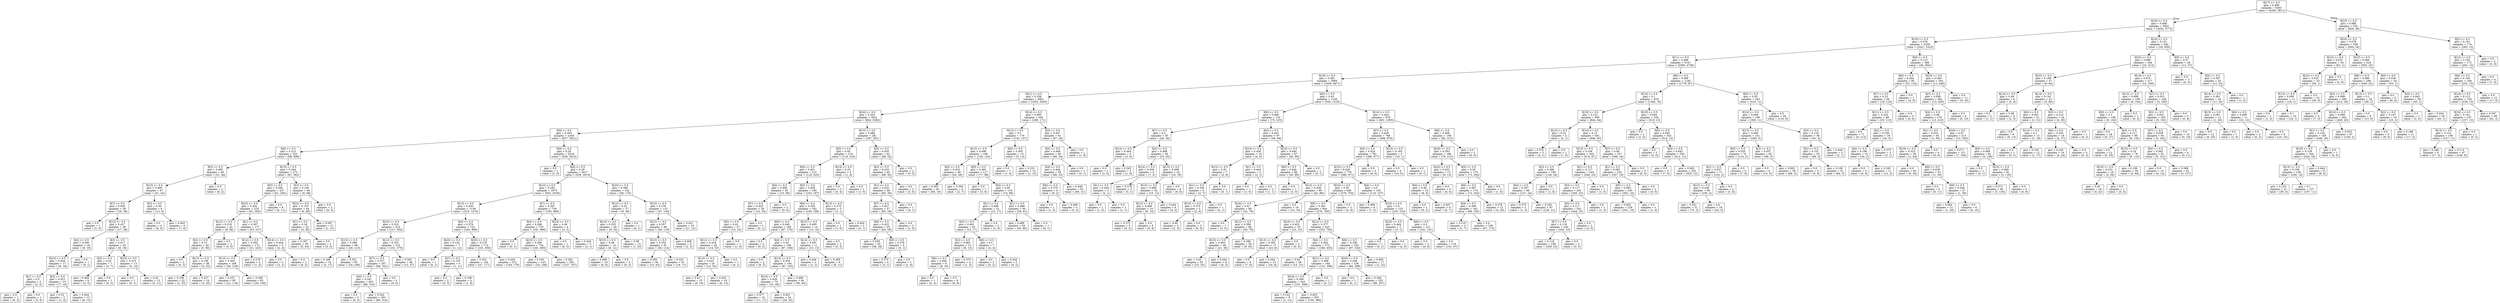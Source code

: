 digraph Tree {
node [shape=box] ;
0 [label="X[17] <= 0.5\ngini = 0.489\nsamples = 6363\nvalue = [4284, 5811]"] ;
1 [label="X[18] <= 0.5\ngini = 0.468\nsamples = 5831\nvalue = [3455, 5772]"] ;
0 -> 1 [labeldistance=2.5, labelangle=45, headlabel="True"] ;
2 [label="X[16] <= 0.5\ngini = 0.476\nsamples = 5539\nvalue = [3421, 5322]"] ;
1 -> 2 ;
3 [label="X[11] <= 0.5\ngini = 0.486\nsamples = 5151\nvalue = [3385, 4758]"] ;
2 -> 3 ;
4 [label="X[19] <= 0.5\ngini = 0.381\nsamples = 3969\nvalue = [1609, 4671]"] ;
3 -> 4 ;
5 [label="X[21] <= 0.5\ngini = 0.358\nsamples = 2861\nvalue = [1053, 3453]"] ;
4 -> 5 ;
6 [label="X[24] <= 0.5\ngini = 0.325\nsamples = 2621\nvalue = [844, 3282]"] ;
5 -> 6 ;
7 [label="X[0] <= 0.5\ngini = 0.293\nsamples = 2340\nvalue = [657, 3021]"] ;
6 -> 7 ;
8 [label="X[6] <= 0.5\ngini = 0.313\nsamples = 322\nvalue = [98, 406]"] ;
7 -> 8 ;
9 [label="X[5] <= 0.5\ngini = 0.485\nsamples = 49\nvalue = [31, 44]"] ;
8 -> 9 ;
10 [label="X[15] <= 0.5\ngini = 0.489\nsamples = 47\nvalue = [31, 42]"] ;
9 -> 10 ;
11 [label="X[7] <= 0.5\ngini = 0.436\nsamples = 39\nvalue = [18, 38]"] ;
10 -> 11 ;
12 [label="gini = 0.0\nsamples = 1\nvalue = [1, 0]"] ;
11 -> 12 ;
13 [label="X[13] <= 0.5\ngini = 0.427\nsamples = 38\nvalue = [17, 38]"] ;
11 -> 13 ;
14 [label="X[2] <= 0.5\ngini = 0.436\nsamples = 18\nvalue = [9, 19]"] ;
13 -> 14 ;
15 [label="X[23] <= 0.5\ngini = 0.444\nsamples = 17\nvalue = [9, 18]"] ;
14 -> 15 ;
16 [label="X[1] <= 0.5\ngini = 0.5\nsamples = 2\nvalue = [2, 2]"] ;
15 -> 16 ;
17 [label="gini = 0.0\nsamples = 1\nvalue = [0, 2]"] ;
16 -> 17 ;
18 [label="gini = 0.0\nsamples = 1\nvalue = [2, 0]"] ;
16 -> 18 ;
19 [label="X[3] <= 0.5\ngini = 0.423\nsamples = 15\nvalue = [7, 16]"] ;
15 -> 19 ;
20 [label="gini = 0.32\nsamples = 2\nvalue = [1, 4]"] ;
19 -> 20 ;
21 [label="gini = 0.444\nsamples = 13\nvalue = [6, 12]"] ;
19 -> 21 ;
22 [label="gini = 0.0\nsamples = 1\nvalue = [0, 1]"] ;
14 -> 22 ;
23 [label="X[3] <= 0.5\ngini = 0.417\nsamples = 20\nvalue = [8, 19]"] ;
13 -> 23 ;
24 [label="X[2] <= 0.5\ngini = 0.42\nsamples = 7\nvalue = [3, 7]"] ;
23 -> 24 ;
25 [label="gini = 0.469\nsamples = 6\nvalue = [3, 5]"] ;
24 -> 25 ;
26 [label="gini = 0.0\nsamples = 1\nvalue = [0, 2]"] ;
24 -> 26 ;
27 [label="X[23] <= 0.5\ngini = 0.415\nsamples = 13\nvalue = [5, 12]"] ;
23 -> 27 ;
28 [label="gini = 0.0\nsamples = 1\nvalue = [0, 1]"] ;
27 -> 28 ;
29 [label="gini = 0.43\nsamples = 12\nvalue = [5, 11]"] ;
27 -> 29 ;
30 [label="X[3] <= 0.5\ngini = 0.36\nsamples = 8\nvalue = [13, 4]"] ;
10 -> 30 ;
31 [label="gini = 0.0\nsamples = 4\nvalue = [6, 0]"] ;
30 -> 31 ;
32 [label="gini = 0.463\nsamples = 4\nvalue = [7, 4]"] ;
30 -> 32 ;
33 [label="gini = 0.0\nsamples = 2\nvalue = [0, 2]"] ;
9 -> 33 ;
34 [label="X[15] <= 0.5\ngini = 0.264\nsamples = 273\nvalue = [67, 362]"] ;
8 -> 34 ;
35 [label="X[3] <= 0.5\ngini = 0.285\nsamples = 227\nvalue = [61, 294]"] ;
34 -> 35 ;
36 [label="X[23] <= 0.5\ngini = 0.292\nsamples = 219\nvalue = [61, 283]"] ;
35 -> 36 ;
37 [label="X[12] <= 0.5\ngini = 0.219\nsamples = 42\nvalue = [8, 56]"] ;
36 -> 37 ;
38 [label="X[2] <= 0.5\ngini = 0.15\nsamples = 40\nvalue = [5, 56]"] ;
37 -> 38 ;
39 [label="gini = 0.0\nsamples = 2\nvalue = [0, 3]"] ;
38 -> 39 ;
40 [label="X[13] <= 0.5\ngini = 0.158\nsamples = 38\nvalue = [5, 53]"] ;
38 -> 40 ;
41 [label="gini = 0.108\nsamples = 22\nvalue = [2, 33]"] ;
40 -> 41 ;
42 [label="gini = 0.227\nsamples = 16\nvalue = [3, 20]"] ;
40 -> 42 ;
43 [label="gini = 0.0\nsamples = 2\nvalue = [3, 0]"] ;
37 -> 43 ;
44 [label="X[1] <= 0.5\ngini = 0.307\nsamples = 177\nvalue = [53, 227]"] ;
36 -> 44 ;
45 [label="X[12] <= 0.5\ngini = 0.303\nsamples = 172\nvalue = [51, 223]"] ;
44 -> 45 ;
46 [label="X[13] <= 0.5\ngini = 0.304\nsamples = 168\nvalue = [50, 218]"] ;
45 -> 46 ;
47 [label="gini = 0.257\nsamples = 85\nvalue = [21, 118]"] ;
46 -> 47 ;
48 [label="gini = 0.349\nsamples = 83\nvalue = [29, 100]"] ;
46 -> 48 ;
49 [label="gini = 0.278\nsamples = 4\nvalue = [1, 5]"] ;
45 -> 49 ;
50 [label="X[14] <= 0.5\ngini = 0.444\nsamples = 5\nvalue = [2, 4]"] ;
44 -> 50 ;
51 [label="gini = 0.5\nsamples = 3\nvalue = [2, 2]"] ;
50 -> 51 ;
52 [label="gini = 0.0\nsamples = 2\nvalue = [0, 2]"] ;
50 -> 52 ;
53 [label="gini = 0.0\nsamples = 8\nvalue = [0, 11]"] ;
35 -> 53 ;
54 [label="X[3] <= 0.5\ngini = 0.149\nsamples = 46\nvalue = [6, 68]"] ;
34 -> 54 ;
55 [label="X[22] <= 0.5\ngini = 0.153\nsamples = 44\nvalue = [6, 66]"] ;
54 -> 55 ;
56 [label="X[1] <= 0.5\ngini = 0.18\nsamples = 32\nvalue = [5, 45]"] ;
55 -> 56 ;
57 [label="gini = 0.187\nsamples = 30\nvalue = [5, 43]"] ;
56 -> 57 ;
58 [label="gini = 0.0\nsamples = 2\nvalue = [0, 2]"] ;
56 -> 58 ;
59 [label="gini = 0.087\nsamples = 12\nvalue = [1, 21]"] ;
55 -> 59 ;
60 [label="gini = 0.0\nsamples = 2\nvalue = [0, 2]"] ;
54 -> 60 ;
61 [label="X[9] <= 0.5\ngini = 0.29\nsamples = 2018\nvalue = [559, 2615]"] ;
7 -> 61 ;
62 [label="gini = 0.0\nsamples = 1\nvalue = [1, 0]"] ;
61 -> 62 ;
63 [label="X[6] <= 0.5\ngini = 0.29\nsamples = 2017\nvalue = [558, 2615]"] ;
61 -> 63 ;
64 [label="X[14] <= 0.5\ngini = 0.283\nsamples = 1875\nvalue = [502, 2439]"] ;
63 -> 64 ;
65 [label="X[13] <= 0.5\ngini = 0.293\nsamples = 1136\nvalue = [319, 1470]"] ;
64 -> 65 ;
66 [label="X[23] <= 0.5\ngini = 0.322\nsamples = 414\nvalue = [127, 502]"] ;
65 -> 66 ;
67 [label="X[15] <= 0.5\ngini = 0.288\nsamples = 99\nvalue = [26, 123]"] ;
66 -> 67 ;
68 [label="gini = 0.188\nsamples = 14\nvalue = [2, 17]"] ;
67 -> 68 ;
69 [label="gini = 0.301\nsamples = 85\nvalue = [24, 106]"] ;
67 -> 69 ;
70 [label="X[12] <= 0.5\ngini = 0.332\nsamples = 315\nvalue = [101, 379]"] ;
66 -> 70 ;
71 [label="X[7] <= 0.5\ngini = 0.337\nsamples = 267\nvalue = [88, 322]"] ;
70 -> 71 ;
72 [label="X[4] <= 0.5\ngini = 0.341\nsamples = 263\nvalue = [88, 316]"] ;
71 -> 72 ;
73 [label="gini = 0.0\nsamples = 2\nvalue = [0, 2]"] ;
72 -> 73 ;
74 [label="gini = 0.342\nsamples = 261\nvalue = [88, 314]"] ;
72 -> 74 ;
75 [label="gini = 0.0\nsamples = 4\nvalue = [0, 6]"] ;
71 -> 75 ;
76 [label="gini = 0.302\nsamples = 48\nvalue = [13, 57]"] ;
70 -> 76 ;
77 [label="X[4] <= 0.5\ngini = 0.276\nsamples = 722\nvalue = [192, 968]"] ;
65 -> 77 ;
78 [label="X[23] <= 0.5\ngini = 0.142\nsamples = 7\nvalue = [1, 12]"] ;
77 -> 78 ;
79 [label="gini = 0.0\nsamples = 1\nvalue = [0, 1]"] ;
78 -> 79 ;
80 [label="X[7] <= 0.5\ngini = 0.153\nsamples = 6\nvalue = [1, 11]"] ;
78 -> 80 ;
81 [label="gini = 0.0\nsamples = 2\nvalue = [0, 3]"] ;
80 -> 81 ;
82 [label="gini = 0.198\nsamples = 4\nvalue = [1, 8]"] ;
80 -> 82 ;
83 [label="X[23] <= 0.5\ngini = 0.278\nsamples = 715\nvalue = [191, 956]"] ;
77 -> 83 ;
84 [label="gini = 0.332\nsamples = 143\nvalue = [47, 177]"] ;
83 -> 84 ;
85 [label="gini = 0.263\nsamples = 572\nvalue = [144, 779]"] ;
83 -> 85 ;
86 [label="X[7] <= 0.5\ngini = 0.267\nsamples = 739\nvalue = [183, 969]"] ;
64 -> 86 ;
87 [label="X[4] <= 0.5\ngini = 0.266\nsamples = 735\nvalue = [181, 966]"] ;
86 -> 87 ;
88 [label="gini = 0.0\nsamples = 1\nvalue = [0, 1]"] ;
87 -> 88 ;
89 [label="X[23] <= 0.5\ngini = 0.266\nsamples = 734\nvalue = [181, 965]"] ;
87 -> 89 ;
90 [label="gini = 0.193\nsamples = 143\nvalue = [24, 198]"] ;
89 -> 90 ;
91 [label="gini = 0.282\nsamples = 591\nvalue = [157, 767]"] ;
89 -> 91 ;
92 [label="X[23] <= 0.5\ngini = 0.48\nsamples = 4\nvalue = [2, 3]"] ;
86 -> 92 ;
93 [label="gini = 0.0\nsamples = 1\nvalue = [0, 2]"] ;
92 -> 93 ;
94 [label="gini = 0.444\nsamples = 3\nvalue = [2, 1]"] ;
92 -> 94 ;
95 [label="X[23] <= 0.5\ngini = 0.366\nsamples = 142\nvalue = [56, 176]"] ;
63 -> 95 ;
96 [label="X[12] <= 0.5\ngini = 0.32\nsamples = 27\nvalue = [9, 36]"] ;
95 -> 96 ;
97 [label="X[14] <= 0.5\ngini = 0.325\nsamples = 26\nvalue = [9, 35]"] ;
96 -> 97 ;
98 [label="X[15] <= 0.5\ngini = 0.48\nsamples = 13\nvalue = [8, 12]"] ;
97 -> 98 ;
99 [label="gini = 0.498\nsamples = 10\nvalue = [8, 9]"] ;
98 -> 99 ;
100 [label="gini = 0.0\nsamples = 3\nvalue = [0, 3]"] ;
98 -> 100 ;
101 [label="gini = 0.08\nsamples = 13\nvalue = [1, 23]"] ;
97 -> 101 ;
102 [label="gini = 0.0\nsamples = 1\nvalue = [0, 1]"] ;
96 -> 102 ;
103 [label="X[15] <= 0.5\ngini = 0.376\nsamples = 115\nvalue = [47, 140]"] ;
95 -> 103 ;
104 [label="X[12] <= 0.5\ngini = 0.357\nsamples = 96\nvalue = [36, 119]"] ;
103 -> 104 ;
105 [label="X[13] <= 0.5\ngini = 0.354\nsamples = 91\nvalue = [34, 114]"] ;
104 -> 105 ;
106 [label="gini = 0.383\nsamples = 38\nvalue = [15, 43]"] ;
105 -> 106 ;
107 [label="gini = 0.333\nsamples = 53\nvalue = [19, 71]"] ;
105 -> 107 ;
108 [label="gini = 0.408\nsamples = 5\nvalue = [2, 5]"] ;
104 -> 108 ;
109 [label="gini = 0.451\nsamples = 19\nvalue = [11, 21]"] ;
103 -> 109 ;
110 [label="X[15] <= 0.5\ngini = 0.486\nsamples = 281\nvalue = [187, 261]"] ;
6 -> 110 ;
111 [label="X[3] <= 0.5\ngini = 0.45\nsamples = 219\nvalue = [119, 229]"] ;
110 -> 111 ;
112 [label="X[0] <= 0.5\ngini = 0.451\nsamples = 215\nvalue = [118, 225]"] ;
111 -> 112 ;
113 [label="X[4] <= 0.5\ngini = 0.406\nsamples = 30\nvalue = [15, 38]"] ;
112 -> 113 ;
114 [label="X[7] <= 0.5\ngini = 0.425\nsamples = 28\nvalue = [15, 34]"] ;
113 -> 114 ;
115 [label="X[5] <= 0.5\ngini = 0.43\nsamples = 27\nvalue = [15, 33]"] ;
114 -> 115 ;
116 [label="X[12] <= 0.5\ngini = 0.418\nsamples = 26\nvalue = [14, 33]"] ;
115 -> 116 ;
117 [label="X[13] <= 0.5\ngini = 0.423\nsamples = 25\nvalue = [14, 32]"] ;
116 -> 117 ;
118 [label="gini = 0.417\nsamples = 15\nvalue = [8, 19]"] ;
117 -> 118 ;
119 [label="gini = 0.432\nsamples = 10\nvalue = [6, 13]"] ;
117 -> 119 ;
120 [label="gini = 0.0\nsamples = 1\nvalue = [0, 1]"] ;
116 -> 120 ;
121 [label="gini = 0.0\nsamples = 1\nvalue = [1, 0]"] ;
115 -> 121 ;
122 [label="gini = 0.0\nsamples = 1\nvalue = [0, 1]"] ;
114 -> 122 ;
123 [label="gini = 0.0\nsamples = 2\nvalue = [0, 4]"] ;
113 -> 123 ;
124 [label="X[5] <= 0.5\ngini = 0.458\nsamples = 185\nvalue = [103, 187]"] ;
112 -> 124 ;
125 [label="X[6] <= 0.5\ngini = 0.455\nsamples = 182\nvalue = [100, 186]"] ;
124 -> 125 ;
126 [label="X[9] <= 0.5\ngini = 0.448\nsamples = 168\nvalue = [87, 170]"] ;
125 -> 126 ;
127 [label="gini = 0.0\nsamples = 2\nvalue = [0, 2]"] ;
126 -> 127 ;
128 [label="X[4] <= 0.5\ngini = 0.45\nsamples = 166\nvalue = [87, 168]"] ;
126 -> 128 ;
129 [label="gini = 0.0\nsamples = 2\nvalue = [0, 5]"] ;
128 -> 129 ;
130 [label="X[13] <= 0.5\ngini = 0.454\nsamples = 164\nvalue = [87, 163]"] ;
128 -> 130 ;
131 [label="X[14] <= 0.5\ngini = 0.428\nsamples = 70\nvalue = [31, 69]"] ;
130 -> 131 ;
132 [label="gini = 0.477\nsamples = 16\nvalue = [11, 17]"] ;
131 -> 132 ;
133 [label="gini = 0.401\nsamples = 54\nvalue = [20, 52]"] ;
131 -> 133 ;
134 [label="gini = 0.468\nsamples = 94\nvalue = [56, 94]"] ;
130 -> 134 ;
135 [label="X[13] <= 0.5\ngini = 0.495\nsamples = 14\nvalue = [13, 16]"] ;
125 -> 135 ;
136 [label="X[14] <= 0.5\ngini = 0.491\nsamples = 11\nvalue = [10, 13]"] ;
135 -> 136 ;
137 [label="gini = 0.444\nsamples = 2\nvalue = [1, 2]"] ;
136 -> 137 ;
138 [label="gini = 0.495\nsamples = 9\nvalue = [9, 11]"] ;
136 -> 138 ;
139 [label="gini = 0.5\nsamples = 3\nvalue = [3, 3]"] ;
135 -> 139 ;
140 [label="X[13] <= 0.5\ngini = 0.375\nsamples = 3\nvalue = [3, 1]"] ;
124 -> 140 ;
141 [label="gini = 0.0\nsamples = 1\nvalue = [1, 0]"] ;
140 -> 141 ;
142 [label="gini = 0.444\nsamples = 2\nvalue = [2, 1]"] ;
140 -> 142 ;
143 [label="X[14] <= 0.5\ngini = 0.32\nsamples = 4\nvalue = [1, 4]"] ;
111 -> 143 ;
144 [label="gini = 0.0\nsamples = 3\nvalue = [0, 4]"] ;
143 -> 144 ;
145 [label="gini = 0.0\nsamples = 1\nvalue = [1, 0]"] ;
143 -> 145 ;
146 [label="X[5] <= 0.5\ngini = 0.435\nsamples = 62\nvalue = [68, 32]"] ;
110 -> 146 ;
147 [label="X[3] <= 0.5\ngini = 0.425\nsamples = 60\nvalue = [68, 30]"] ;
146 -> 147 ;
148 [label="X[1] <= 0.5\ngini = 0.432\nsamples = 58\nvalue = [65, 30]"] ;
147 -> 148 ;
149 [label="X[7] <= 0.5\ngini = 0.427\nsamples = 57\nvalue = [65, 29]"] ;
148 -> 149 ;
150 [label="X[6] <= 0.5\ngini = 0.432\nsamples = 55\nvalue = [63, 29]"] ;
149 -> 150 ;
151 [label="gini = 0.439\nsamples = 50\nvalue = [58, 28]"] ;
150 -> 151 ;
152 [label="X[0] <= 0.5\ngini = 0.278\nsamples = 5\nvalue = [5, 1]"] ;
150 -> 152 ;
153 [label="gini = 0.375\nsamples = 4\nvalue = [3, 1]"] ;
152 -> 153 ;
154 [label="gini = 0.0\nsamples = 1\nvalue = [2, 0]"] ;
152 -> 154 ;
155 [label="gini = 0.0\nsamples = 2\nvalue = [2, 0]"] ;
149 -> 155 ;
156 [label="gini = 0.0\nsamples = 1\nvalue = [0, 1]"] ;
148 -> 156 ;
157 [label="gini = 0.0\nsamples = 2\nvalue = [3, 0]"] ;
147 -> 157 ;
158 [label="gini = 0.0\nsamples = 2\nvalue = [0, 2]"] ;
146 -> 158 ;
159 [label="X[14] <= 0.5\ngini = 0.495\nsamples = 240\nvalue = [209, 171]"] ;
5 -> 159 ;
160 [label="X[12] <= 0.5\ngini = 0.5\nsamples = 179\nvalue = [142, 137]"] ;
159 -> 160 ;
161 [label="X[13] <= 0.5\ngini = 0.498\nsamples = 166\nvalue = [139, 124]"] ;
160 -> 161 ;
162 [label="X[2] <= 0.5\ngini = 0.416\nsamples = 49\nvalue = [62, 26]"] ;
161 -> 162 ;
163 [label="gini = 0.365\nsamples = 45\nvalue = [60, 19]"] ;
162 -> 163 ;
164 [label="gini = 0.346\nsamples = 4\nvalue = [2, 7]"] ;
162 -> 164 ;
165 [label="X[9] <= 0.5\ngini = 0.493\nsamples = 117\nvalue = [77, 98]"] ;
161 -> 165 ;
166 [label="gini = 0.0\nsamples = 1\nvalue = [3, 0]"] ;
165 -> 166 ;
167 [label="X[4] <= 0.5\ngini = 0.49\nsamples = 116\nvalue = [74, 98]"] ;
165 -> 167 ;
168 [label="X[1] <= 0.5\ngini = 0.498\nsamples = 22\nvalue = [15, 17]"] ;
167 -> 168 ;
169 [label="X[3] <= 0.5\ngini = 0.491\nsamples = 20\nvalue = [13, 17]"] ;
168 -> 169 ;
170 [label="X[2] <= 0.5\ngini = 0.483\nsamples = 13\nvalue = [9, 13]"] ;
169 -> 170 ;
171 [label="X[6] <= 0.5\ngini = 0.494\nsamples = 9\nvalue = [8, 10]"] ;
170 -> 171 ;
172 [label="gini = 0.0\nsamples = 1\nvalue = [0, 2]"] ;
171 -> 172 ;
173 [label="gini = 0.5\nsamples = 8\nvalue = [8, 8]"] ;
171 -> 173 ;
174 [label="gini = 0.375\nsamples = 4\nvalue = [1, 3]"] ;
170 -> 174 ;
175 [label="X[6] <= 0.5\ngini = 0.5\nsamples = 7\nvalue = [4, 4]"] ;
169 -> 175 ;
176 [label="gini = 0.0\nsamples = 2\nvalue = [0, 2]"] ;
175 -> 176 ;
177 [label="gini = 0.444\nsamples = 5\nvalue = [4, 2]"] ;
175 -> 177 ;
178 [label="gini = 0.0\nsamples = 2\nvalue = [2, 0]"] ;
168 -> 178 ;
179 [label="X[1] <= 0.5\ngini = 0.488\nsamples = 94\nvalue = [59, 81]"] ;
167 -> 179 ;
180 [label="gini = 0.489\nsamples = 93\nvalue = [59, 80]"] ;
179 -> 180 ;
181 [label="gini = 0.0\nsamples = 1\nvalue = [0, 1]"] ;
179 -> 181 ;
182 [label="X[0] <= 0.5\ngini = 0.305\nsamples = 13\nvalue = [3, 13]"] ;
160 -> 182 ;
183 [label="gini = 0.0\nsamples = 1\nvalue = [1, 0]"] ;
182 -> 183 ;
184 [label="gini = 0.231\nsamples = 12\nvalue = [2, 13]"] ;
182 -> 184 ;
185 [label="X[3] <= 0.5\ngini = 0.447\nsamples = 61\nvalue = [67, 34]"] ;
159 -> 185 ;
186 [label="X[2] <= 0.5\ngini = 0.449\nsamples = 60\nvalue = [66, 34]"] ;
185 -> 186 ;
187 [label="X[4] <= 0.5\ngini = 0.444\nsamples = 59\nvalue = [66, 33]"] ;
186 -> 187 ;
188 [label="X[6] <= 0.5\ngini = 0.375\nsamples = 6\nvalue = [6, 2]"] ;
187 -> 188 ;
189 [label="gini = 0.0\nsamples = 1\nvalue = [1, 0]"] ;
188 -> 189 ;
190 [label="gini = 0.408\nsamples = 5\nvalue = [5, 2]"] ;
188 -> 190 ;
191 [label="gini = 0.449\nsamples = 53\nvalue = [60, 31]"] ;
187 -> 191 ;
192 [label="gini = 0.0\nsamples = 1\nvalue = [0, 1]"] ;
186 -> 192 ;
193 [label="gini = 0.0\nsamples = 1\nvalue = [1, 0]"] ;
185 -> 193 ;
194 [label="X[0] <= 0.5\ngini = 0.43\nsamples = 1108\nvalue = [556, 1218]"] ;
4 -> 194 ;
195 [label="X[6] <= 0.5\ngini = 0.469\nsamples = 132\nvalue = [75, 125]"] ;
194 -> 195 ;
196 [label="X[7] <= 0.5\ngini = 0.5\nsamples = 35\nvalue = [26, 26]"] ;
195 -> 196 ;
197 [label="X[14] <= 0.5\ngini = 0.444\nsamples = 5\nvalue = [3, 6]"] ;
196 -> 197 ;
198 [label="gini = 0.0\nsamples = 2\nvalue = [2, 0]"] ;
197 -> 198 ;
199 [label="gini = 0.245\nsamples = 3\nvalue = [1, 6]"] ;
197 -> 199 ;
200 [label="X[3] <= 0.5\ngini = 0.498\nsamples = 30\nvalue = [23, 20]"] ;
196 -> 200 ;
201 [label="X[14] <= 0.5\ngini = 0.346\nsamples = 6\nvalue = [7, 2]"] ;
200 -> 201 ;
202 [label="X[1] <= 0.5\ngini = 0.444\nsamples = 3\nvalue = [2, 1]"] ;
201 -> 202 ;
203 [label="gini = 0.0\nsamples = 1\nvalue = [1, 0]"] ;
202 -> 203 ;
204 [label="gini = 0.5\nsamples = 2\nvalue = [1, 1]"] ;
202 -> 204 ;
205 [label="gini = 0.278\nsamples = 3\nvalue = [5, 1]"] ;
201 -> 205 ;
206 [label="X[13] <= 0.5\ngini = 0.498\nsamples = 24\nvalue = [16, 18]"] ;
200 -> 206 ;
207 [label="X[15] <= 0.5\ngini = 0.496\nsamples = 16\nvalue = [10, 12]"] ;
206 -> 207 ;
208 [label="X[12] <= 0.5\ngini = 0.469\nsamples = 10\nvalue = [6, 10]"] ;
207 -> 208 ;
209 [label="gini = 0.375\nsamples = 5\nvalue = [6, 2]"] ;
208 -> 209 ;
210 [label="gini = 0.0\nsamples = 5\nvalue = [0, 8]"] ;
208 -> 210 ;
211 [label="gini = 0.444\nsamples = 6\nvalue = [4, 2]"] ;
207 -> 211 ;
212 [label="gini = 0.5\nsamples = 8\nvalue = [6, 6]"] ;
206 -> 212 ;
213 [label="X[2] <= 0.5\ngini = 0.443\nsamples = 97\nvalue = [49, 99]"] ;
195 -> 213 ;
214 [label="X[14] <= 0.5\ngini = 0.426\nsamples = 10\nvalue = [4, 9]"] ;
213 -> 214 ;
215 [label="X[12] <= 0.5\ngini = 0.32\nsamples = 7\nvalue = [2, 8]"] ;
214 -> 215 ;
216 [label="X[1] <= 0.5\ngini = 0.346\nsamples = 6\nvalue = [2, 7]"] ;
215 -> 216 ;
217 [label="X[15] <= 0.5\ngini = 0.375\nsamples = 5\nvalue = [2, 6]"] ;
216 -> 217 ;
218 [label="gini = 0.48\nsamples = 3\nvalue = [2, 3]"] ;
217 -> 218 ;
219 [label="gini = 0.0\nsamples = 2\nvalue = [0, 3]"] ;
217 -> 219 ;
220 [label="gini = 0.0\nsamples = 1\nvalue = [0, 1]"] ;
216 -> 220 ;
221 [label="gini = 0.0\nsamples = 1\nvalue = [0, 1]"] ;
215 -> 221 ;
222 [label="X[1] <= 0.5\ngini = 0.444\nsamples = 3\nvalue = [2, 1]"] ;
214 -> 222 ;
223 [label="gini = 0.0\nsamples = 1\nvalue = [1, 0]"] ;
222 -> 223 ;
224 [label="gini = 0.5\nsamples = 2\nvalue = [1, 1]"] ;
222 -> 224 ;
225 [label="X[23] <= 0.5\ngini = 0.444\nsamples = 87\nvalue = [45, 90]"] ;
213 -> 225 ;
226 [label="X[9] <= 0.5\ngini = 0.446\nsamples = 86\nvalue = [45, 89]"] ;
225 -> 226 ;
227 [label="gini = 0.0\nsamples = 1\nvalue = [3, 0]"] ;
226 -> 227 ;
228 [label="X[14] <= 0.5\ngini = 0.436\nsamples = 85\nvalue = [42, 89]"] ;
226 -> 228 ;
229 [label="X[24] <= 0.5\ngini = 0.41\nsamples = 69\nvalue = [32, 79]"] ;
228 -> 229 ;
230 [label="gini = 0.0\nsamples = 1\nvalue = [2, 0]"] ;
229 -> 230 ;
231 [label="X[12] <= 0.5\ngini = 0.399\nsamples = 68\nvalue = [30, 79]"] ;
229 -> 231 ;
232 [label="X[15] <= 0.5\ngini = 0.465\nsamples = 39\nvalue = [21, 36]"] ;
231 -> 232 ;
233 [label="gini = 0.43\nsamples = 30\nvalue = [15, 33]"] ;
232 -> 233 ;
234 [label="gini = 0.444\nsamples = 9\nvalue = [6, 3]"] ;
232 -> 234 ;
235 [label="gini = 0.286\nsamples = 29\nvalue = [9, 43]"] ;
231 -> 235 ;
236 [label="gini = 0.5\nsamples = 16\nvalue = [10, 10]"] ;
228 -> 236 ;
237 [label="gini = 0.0\nsamples = 1\nvalue = [0, 1]"] ;
225 -> 237 ;
238 [label="X[14] <= 0.5\ngini = 0.424\nsamples = 976\nvalue = [481, 1093]"] ;
194 -> 238 ;
239 [label="X[7] <= 0.5\ngini = 0.428\nsamples = 786\nvalue = [396, 878]"] ;
238 -> 239 ;
240 [label="X[5] <= 0.5\ngini = 0.424\nsamples = 781\nvalue = [386, 877]"] ;
239 -> 240 ;
241 [label="X[15] <= 0.5\ngini = 0.426\nsamples = 778\nvalue = [386, 871]"] ;
240 -> 241 ;
242 [label="X[22] <= 0.5\ngini = 0.39\nsamples = 646\nvalue = [276, 764]"] ;
241 -> 242 ;
243 [label="X[9] <= 0.5\ngini = 0.391\nsamples = 644\nvalue = [276, 760]"] ;
242 -> 243 ;
244 [label="X[10] <= 0.5\ngini = 0.422\nsamples = 19\nvalue = [23, 10]"] ;
243 -> 244 ;
245 [label="X[13] <= 0.5\ngini = 0.383\nsamples = 17\nvalue = [23, 8]"] ;
244 -> 245 ;
246 [label="gini = 0.0\nsamples = 4\nvalue = [7, 0]"] ;
245 -> 246 ;
247 [label="gini = 0.444\nsamples = 13\nvalue = [16, 8]"] ;
245 -> 247 ;
248 [label="gini = 0.0\nsamples = 2\nvalue = [0, 2]"] ;
244 -> 248 ;
249 [label="X[12] <= 0.5\ngini = 0.377\nsamples = 625\nvalue = [253, 750]"] ;
243 -> 249 ;
250 [label="X[4] <= 0.5\ngini = 0.402\nsamples = 372\nvalue = [166, 430]"] ;
249 -> 250 ;
251 [label="gini = 0.44\nsamples = 28\nvalue = [15, 31]"] ;
250 -> 251 ;
252 [label="X[21] <= 0.5\ngini = 0.398\nsamples = 344\nvalue = [151, 399]"] ;
250 -> 252 ;
253 [label="X[24] <= 0.5\ngini = 0.399\nsamples = 343\nvalue = [151, 398]"] ;
252 -> 253 ;
254 [label="gini = 0.142\nsamples = 8\nvalue = [1, 12]"] ;
253 -> 254 ;
255 [label="gini = 0.403\nsamples = 335\nvalue = [150, 386]"] ;
253 -> 255 ;
256 [label="gini = 0.0\nsamples = 1\nvalue = [0, 1]"] ;
252 -> 256 ;
257 [label="X[6] <= 0.5\ngini = 0.336\nsamples = 253\nvalue = [87, 320]"] ;
249 -> 257 ;
258 [label="X[24] <= 0.5\ngini = 0.348\nsamples = 236\nvalue = [86, 298]"] ;
257 -> 258 ;
259 [label="gini = 0.0\nsamples = 1\nvalue = [0, 1]"] ;
258 -> 259 ;
260 [label="gini = 0.348\nsamples = 235\nvalue = [86, 297]"] ;
258 -> 260 ;
261 [label="gini = 0.083\nsamples = 17\nvalue = [1, 22]"] ;
257 -> 261 ;
262 [label="gini = 0.0\nsamples = 2\nvalue = [0, 4]"] ;
242 -> 262 ;
263 [label="X[4] <= 0.5\ngini = 0.5\nsamples = 132\nvalue = [110, 107]"] ;
241 -> 263 ;
264 [label="gini = 0.486\nsamples = 9\nvalue = [7, 5]"] ;
263 -> 264 ;
265 [label="X[24] <= 0.5\ngini = 0.5\nsamples = 123\nvalue = [103, 102]"] ;
263 -> 265 ;
266 [label="X[23] <= 0.5\ngini = 0.444\nsamples = 2\nvalue = [2, 1]"] ;
265 -> 266 ;
267 [label="gini = 0.0\nsamples = 1\nvalue = [0, 1]"] ;
266 -> 267 ;
268 [label="gini = 0.0\nsamples = 1\nvalue = [2, 0]"] ;
266 -> 268 ;
269 [label="X[9] <= 0.5\ngini = 0.5\nsamples = 121\nvalue = [101, 101]"] ;
265 -> 269 ;
270 [label="gini = 0.0\nsamples = 2\nvalue = [0, 4]"] ;
269 -> 270 ;
271 [label="gini = 0.5\nsamples = 119\nvalue = [101, 97]"] ;
269 -> 271 ;
272 [label="gini = 0.0\nsamples = 3\nvalue = [0, 6]"] ;
240 -> 272 ;
273 [label="X[15] <= 0.5\ngini = 0.165\nsamples = 5\nvalue = [10, 1]"] ;
239 -> 273 ;
274 [label="gini = 0.0\nsamples = 4\nvalue = [10, 0]"] ;
273 -> 274 ;
275 [label="gini = 0.0\nsamples = 1\nvalue = [0, 1]"] ;
273 -> 275 ;
276 [label="X[8] <= 0.5\ngini = 0.406\nsamples = 190\nvalue = [85, 215]"] ;
238 -> 276 ;
277 [label="X[24] <= 0.5\ngini = 0.393\nsamples = 188\nvalue = [79, 215]"] ;
276 -> 277 ;
278 [label="X[22] <= 0.5\ngini = 0.432\nsamples = 13\nvalue = [6, 13]"] ;
277 -> 278 ;
279 [label="X[4] <= 0.5\ngini = 0.48\nsamples = 10\nvalue = [6, 9]"] ;
278 -> 279 ;
280 [label="gini = 0.0\nsamples = 1\nvalue = [0, 2]"] ;
279 -> 280 ;
281 [label="gini = 0.497\nsamples = 9\nvalue = [6, 7]"] ;
279 -> 281 ;
282 [label="gini = 0.0\nsamples = 3\nvalue = [0, 4]"] ;
278 -> 282 ;
283 [label="X[5] <= 0.5\ngini = 0.39\nsamples = 175\nvalue = [73, 202]"] ;
277 -> 283 ;
284 [label="X[6] <= 0.5\ngini = 0.387\nsamples = 174\nvalue = [72, 202]"] ;
283 -> 284 ;
285 [label="X[4] <= 0.5\ngini = 0.396\nsamples = 162\nvalue = [68, 182]"] ;
284 -> 285 ;
286 [label="gini = 0.219\nsamples = 3\nvalue = [1, 7]"] ;
285 -> 286 ;
287 [label="gini = 0.4\nsamples = 159\nvalue = [67, 175]"] ;
285 -> 287 ;
288 [label="gini = 0.278\nsamples = 12\nvalue = [4, 20]"] ;
284 -> 288 ;
289 [label="gini = 0.0\nsamples = 1\nvalue = [1, 0]"] ;
283 -> 289 ;
290 [label="gini = 0.0\nsamples = 2\nvalue = [6, 0]"] ;
276 -> 290 ;
291 [label="X[6] <= 0.5\ngini = 0.089\nsamples = 1182\nvalue = [1776, 87]"] ;
3 -> 291 ;
292 [label="X[15] <= 0.5\ngini = 0.1\nsamples = 919\nvalue = [1360, 76]"] ;
291 -> 292 ;
293 [label="X[19] <= 0.5\ngini = 0.131\nsamples = 585\nvalue = [844, 64]"] ;
292 -> 293 ;
294 [label="X[13] <= 0.5\ngini = 0.32\nsamples = 4\nvalue = [4, 1]"] ;
293 -> 294 ;
295 [label="gini = 0.375\nsamples = 3\nvalue = [3, 1]"] ;
294 -> 295 ;
296 [label="gini = 0.0\nsamples = 1\nvalue = [1, 0]"] ;
294 -> 296 ;
297 [label="X[14] <= 0.5\ngini = 0.13\nsamples = 581\nvalue = [840, 63]"] ;
293 -> 297 ;
298 [label="X[13] <= 0.5\ngini = 0.164\nsamples = 344\nvalue = [474, 47]"] ;
297 -> 298 ;
299 [label="X[3] <= 0.5\ngini = 0.266\nsamples = 100\nvalue = [128, 24]"] ;
298 -> 299 ;
300 [label="X[4] <= 0.5\ngini = 0.267\nsamples = 99\nvalue = [127, 24]"] ;
299 -> 300 ;
301 [label="gini = 0.375\nsamples = 2\nvalue = [1, 3]"] ;
300 -> 301 ;
302 [label="gini = 0.245\nsamples = 97\nvalue = [126, 21]"] ;
300 -> 302 ;
303 [label="gini = 0.0\nsamples = 1\nvalue = [1, 0]"] ;
299 -> 303 ;
304 [label="X[1] <= 0.5\ngini = 0.117\nsamples = 244\nvalue = [346, 23]"] ;
298 -> 304 ;
305 [label="X[3] <= 0.5\ngini = 0.117\nsamples = 243\nvalue = [345, 23]"] ;
304 -> 305 ;
306 [label="X[5] <= 0.5\ngini = 0.117\nsamples = 242\nvalue = [344, 23]"] ;
305 -> 306 ;
307 [label="X[7] <= 0.5\ngini = 0.118\nsamples = 240\nvalue = [342, 23]"] ;
306 -> 307 ;
308 [label="gini = 0.119\nsamples = 238\nvalue = [339, 23]"] ;
307 -> 308 ;
309 [label="gini = 0.0\nsamples = 2\nvalue = [3, 0]"] ;
307 -> 309 ;
310 [label="gini = 0.0\nsamples = 2\nvalue = [2, 0]"] ;
306 -> 310 ;
311 [label="gini = 0.0\nsamples = 1\nvalue = [1, 0]"] ;
305 -> 311 ;
312 [label="gini = 0.0\nsamples = 1\nvalue = [1, 0]"] ;
304 -> 312 ;
313 [label="X[7] <= 0.5\ngini = 0.08\nsamples = 237\nvalue = [366, 16]"] ;
297 -> 313 ;
314 [label="X[1] <= 0.5\ngini = 0.082\nsamples = 232\nvalue = [357, 16]"] ;
313 -> 314 ;
315 [label="X[5] <= 0.5\ngini = 0.083\nsamples = 230\nvalue = [352, 16]"] ;
314 -> 315 ;
316 [label="gini = 0.083\nsamples = 229\nvalue = [351, 16]"] ;
315 -> 316 ;
317 [label="gini = 0.0\nsamples = 1\nvalue = [1, 0]"] ;
315 -> 317 ;
318 [label="gini = 0.0\nsamples = 2\nvalue = [5, 0]"] ;
314 -> 318 ;
319 [label="gini = 0.0\nsamples = 5\nvalue = [9, 0]"] ;
313 -> 319 ;
320 [label="X[19] <= 0.5\ngini = 0.044\nsamples = 334\nvalue = [516, 12]"] ;
292 -> 320 ;
321 [label="gini = 0.0\nsamples = 2\nvalue = [2, 0]"] ;
320 -> 321 ;
322 [label="X[0] <= 0.5\ngini = 0.045\nsamples = 332\nvalue = [514, 12]"] ;
320 -> 322 ;
323 [label="gini = 0.0\nsamples = 2\nvalue = [2, 0]"] ;
322 -> 323 ;
324 [label="X[4] <= 0.5\ngini = 0.045\nsamples = 330\nvalue = [512, 12]"] ;
322 -> 324 ;
325 [label="gini = 0.0\nsamples = 5\nvalue = [7, 0]"] ;
324 -> 325 ;
326 [label="gini = 0.045\nsamples = 325\nvalue = [505, 12]"] ;
324 -> 326 ;
327 [label="X[0] <= 0.5\ngini = 0.05\nsamples = 263\nvalue = [416, 11]"] ;
291 -> 327 ;
328 [label="X[14] <= 0.5\ngini = 0.068\nsamples = 199\nvalue = [300, 11]"] ;
327 -> 328 ;
329 [label="X[13] <= 0.5\ngini = 0.046\nsamples = 141\nvalue = [209, 5]"] ;
328 -> 329 ;
330 [label="X[3] <= 0.5\ngini = 0.035\nsamples = 76\nvalue = [110, 2]"] ;
329 -> 330 ;
331 [label="X[1] <= 0.5\ngini = 0.037\nsamples = 71\nvalue = [103, 2]"] ;
330 -> 331 ;
332 [label="X[12] <= 0.5\ngini = 0.038\nsamples = 69\nvalue = [100, 2]"] ;
331 -> 332 ;
333 [label="gini = 0.051\nsamples = 51\nvalue = [75, 2]"] ;
332 -> 333 ;
334 [label="gini = 0.0\nsamples = 18\nvalue = [25, 0]"] ;
332 -> 334 ;
335 [label="gini = 0.0\nsamples = 2\nvalue = [3, 0]"] ;
331 -> 335 ;
336 [label="gini = 0.0\nsamples = 5\nvalue = [7, 0]"] ;
330 -> 336 ;
337 [label="X[2] <= 0.5\ngini = 0.057\nsamples = 65\nvalue = [99, 3]"] ;
329 -> 337 ;
338 [label="gini = 0.0\nsamples = 6\nvalue = [10, 0]"] ;
337 -> 338 ;
339 [label="gini = 0.063\nsamples = 59\nvalue = [89, 3]"] ;
337 -> 339 ;
340 [label="X[3] <= 0.5\ngini = 0.116\nsamples = 58\nvalue = [91, 6]"] ;
328 -> 340 ;
341 [label="X[2] <= 0.5\ngini = 0.101\nsamples = 55\nvalue = [89, 5]"] ;
340 -> 341 ;
342 [label="gini = 0.0\nsamples = 4\nvalue = [5, 0]"] ;
341 -> 342 ;
343 [label="gini = 0.106\nsamples = 51\nvalue = [84, 5]"] ;
341 -> 343 ;
344 [label="gini = 0.444\nsamples = 3\nvalue = [2, 1]"] ;
340 -> 344 ;
345 [label="gini = 0.0\nsamples = 64\nvalue = [116, 0]"] ;
327 -> 345 ;
346 [label="X[9] <= 0.5\ngini = 0.113\nsamples = 388\nvalue = [36, 564]"] ;
2 -> 346 ;
347 [label="X[8] <= 0.5\ngini = 0.264\nsamples = 95\nvalue = [23, 124]"] ;
346 -> 347 ;
348 [label="X[7] <= 0.5\ngini = 0.23\nsamples = 94\nvalue = [19, 124]"] ;
347 -> 348 ;
349 [label="X[11] <= 0.5\ngini = 0.243\nsamples = 89\nvalue = [19, 115]"] ;
348 -> 349 ;
350 [label="gini = 0.0\nsamples = 71\nvalue = [0, 112]"] ;
349 -> 350 ;
351 [label="X[2] <= 0.5\ngini = 0.236\nsamples = 18\nvalue = [19, 3]"] ;
349 -> 351 ;
352 [label="X[4] <= 0.5\ngini = 0.198\nsamples = 15\nvalue = [16, 2]"] ;
351 -> 352 ;
353 [label="gini = 0.0\nsamples = 4\nvalue = [4, 0]"] ;
352 -> 353 ;
354 [label="gini = 0.245\nsamples = 11\nvalue = [12, 2]"] ;
352 -> 354 ;
355 [label="gini = 0.375\nsamples = 3\nvalue = [3, 1]"] ;
351 -> 355 ;
356 [label="gini = 0.0\nsamples = 5\nvalue = [0, 9]"] ;
348 -> 356 ;
357 [label="gini = 0.0\nsamples = 1\nvalue = [4, 0]"] ;
347 -> 357 ;
358 [label="X[23] <= 0.5\ngini = 0.056\nsamples = 293\nvalue = [13, 440]"] ;
346 -> 358 ;
359 [label="X[3] <= 0.5\ngini = 0.058\nsamples = 282\nvalue = [13, 420]"] ;
358 -> 359 ;
360 [label="X[4] <= 0.5\ngini = 0.06\nsamples = 276\nvalue = [13, 410]"] ;
359 -> 360 ;
361 [label="X[1] <= 0.5\ngini = 0.022\nsamples = 63\nvalue = [1, 90]"] ;
360 -> 361 ;
362 [label="X[19] <= 0.5\ngini = 0.023\nsamples = 59\nvalue = [1, 84]"] ;
361 -> 362 ;
363 [label="gini = 0.0\nsamples = 26\nvalue = [0, 34]"] ;
362 -> 363 ;
364 [label="X[6] <= 0.5\ngini = 0.038\nsamples = 33\nvalue = [1, 50]"] ;
362 -> 364 ;
365 [label="gini = 0.0\nsamples = 6\nvalue = [0, 11]"] ;
364 -> 365 ;
366 [label="X[0] <= 0.5\ngini = 0.049\nsamples = 27\nvalue = [1, 39]"] ;
364 -> 366 ;
367 [label="gini = 0.064\nsamples = 21\nvalue = [1, 29]"] ;
366 -> 367 ;
368 [label="gini = 0.0\nsamples = 6\nvalue = [0, 10]"] ;
366 -> 368 ;
369 [label="gini = 0.0\nsamples = 4\nvalue = [0, 6]"] ;
361 -> 369 ;
370 [label="X[20] <= 0.5\ngini = 0.07\nsamples = 213\nvalue = [12, 320]"] ;
360 -> 370 ;
371 [label="gini = 0.071\nsamples = 121\nvalue = [7, 184]"] ;
370 -> 371 ;
372 [label="X[0] <= 0.5\ngini = 0.068\nsamples = 92\nvalue = [5, 136]"] ;
370 -> 372 ;
373 [label="gini = 0.0\nsamples = 1\nvalue = [0, 1]"] ;
372 -> 373 ;
374 [label="X[22] <= 0.5\ngini = 0.069\nsamples = 91\nvalue = [5, 135]"] ;
372 -> 374 ;
375 [label="gini = 0.073\nsamples = 85\nvalue = [5, 126]"] ;
374 -> 375 ;
376 [label="gini = 0.0\nsamples = 6\nvalue = [0, 9]"] ;
374 -> 376 ;
377 [label="gini = 0.0\nsamples = 6\nvalue = [0, 10]"] ;
359 -> 377 ;
378 [label="gini = 0.0\nsamples = 11\nvalue = [0, 20]"] ;
358 -> 378 ;
379 [label="X[24] <= 0.5\ngini = 0.131\nsamples = 292\nvalue = [34, 450]"] ;
1 -> 379 ;
380 [label="X[23] <= 0.5\ngini = 0.096\nsamples = 264\nvalue = [22, 413]"] ;
379 -> 380 ;
381 [label="X[22] <= 0.5\ngini = 0.198\nsamples = 47\nvalue = [8, 64]"] ;
380 -> 381 ;
382 [label="X[14] <= 0.5\ngini = 0.49\nsamples = 6\nvalue = [3, 4]"] ;
381 -> 382 ;
383 [label="gini = 0.5\nsamples = 2\nvalue = [1, 1]"] ;
382 -> 383 ;
384 [label="gini = 0.48\nsamples = 4\nvalue = [2, 3]"] ;
382 -> 384 ;
385 [label="X[14] <= 0.5\ngini = 0.142\nsamples = 41\nvalue = [5, 60]"] ;
381 -> 385 ;
386 [label="X[4] <= 0.5\ngini = 0.061\nsamples = 21\nvalue = [1, 31]"] ;
385 -> 386 ;
387 [label="gini = 0.0\nsamples = 8\nvalue = [0, 13]"] ;
386 -> 387 ;
388 [label="X[13] <= 0.5\ngini = 0.1\nsamples = 13\nvalue = [1, 18]"] ;
386 -> 388 ;
389 [label="gini = 0.0\nsamples = 1\nvalue = [0, 1]"] ;
388 -> 389 ;
390 [label="gini = 0.105\nsamples = 12\nvalue = [1, 17]"] ;
388 -> 390 ;
391 [label="X[3] <= 0.5\ngini = 0.213\nsamples = 20\nvalue = [4, 29]"] ;
385 -> 391 ;
392 [label="X[6] <= 0.5\ngini = 0.225\nsamples = 19\nvalue = [4, 27]"] ;
391 -> 392 ;
393 [label="gini = 0.245\nsamples = 16\nvalue = [4, 24]"] ;
392 -> 393 ;
394 [label="gini = 0.0\nsamples = 3\nvalue = [0, 3]"] ;
392 -> 394 ;
395 [label="gini = 0.0\nsamples = 1\nvalue = [0, 2]"] ;
391 -> 395 ;
396 [label="X[14] <= 0.5\ngini = 0.074\nsamples = 217\nvalue = [14, 349]"] ;
380 -> 396 ;
397 [label="X[12] <= 0.5\ngini = 0.099\nsamples = 109\nvalue = [9, 164]"] ;
396 -> 397 ;
398 [label="X[0] <= 0.5\ngini = 0.1\nsamples = 108\nvalue = [9, 162]"] ;
397 -> 398 ;
399 [label="gini = 0.0\nsamples = 18\nvalue = [0, 27]"] ;
398 -> 399 ;
400 [label="X[4] <= 0.5\ngini = 0.117\nsamples = 90\nvalue = [9, 135]"] ;
398 -> 400 ;
401 [label="gini = 0.0\nsamples = 12\nvalue = [0, 25]"] ;
400 -> 401 ;
402 [label="X[13] <= 0.5\ngini = 0.14\nsamples = 78\nvalue = [9, 110]"] ;
400 -> 402 ;
403 [label="X[16] <= 0.5\ngini = 0.231\nsamples = 19\nvalue = [4, 26]"] ;
402 -> 403 ;
404 [label="gini = 0.26\nsamples = 18\nvalue = [4, 22]"] ;
403 -> 404 ;
405 [label="gini = 0.0\nsamples = 1\nvalue = [0, 4]"] ;
403 -> 405 ;
406 [label="gini = 0.106\nsamples = 59\nvalue = [5, 84]"] ;
402 -> 406 ;
407 [label="gini = 0.0\nsamples = 1\nvalue = [0, 2]"] ;
397 -> 407 ;
408 [label="X[1] <= 0.5\ngini = 0.051\nsamples = 108\nvalue = [5, 185]"] ;
396 -> 408 ;
409 [label="X[2] <= 0.5\ngini = 0.052\nsamples = 105\nvalue = [5, 181]"] ;
408 -> 409 ;
410 [label="X[7] <= 0.5\ngini = 0.058\nsamples = 95\nvalue = [5, 162]"] ;
409 -> 410 ;
411 [label="X[4] <= 0.5\ngini = 0.062\nsamples = 91\nvalue = [5, 151]"] ;
410 -> 411 ;
412 [label="gini = 0.0\nsamples = 10\nvalue = [0, 14]"] ;
411 -> 412 ;
413 [label="gini = 0.068\nsamples = 81\nvalue = [5, 137]"] ;
411 -> 413 ;
414 [label="gini = 0.0\nsamples = 4\nvalue = [0, 11]"] ;
410 -> 414 ;
415 [label="gini = 0.0\nsamples = 10\nvalue = [0, 19]"] ;
409 -> 415 ;
416 [label="gini = 0.0\nsamples = 3\nvalue = [0, 4]"] ;
408 -> 416 ;
417 [label="X[0] <= 0.5\ngini = 0.37\nsamples = 28\nvalue = [12, 37]"] ;
379 -> 417 ;
418 [label="gini = 0.0\nsamples = 3\nvalue = [0, 5]"] ;
417 -> 418 ;
419 [label="X[5] <= 0.5\ngini = 0.397\nsamples = 25\nvalue = [12, 32]"] ;
417 -> 419 ;
420 [label="X[14] <= 0.5\ngini = 0.381\nsamples = 24\nvalue = [11, 32]"] ;
419 -> 420 ;
421 [label="X[15] <= 0.5\ngini = 0.091\nsamples = 13\nvalue = [1, 20]"] ;
420 -> 421 ;
422 [label="gini = 0.0\nsamples = 12\nvalue = [0, 20]"] ;
421 -> 422 ;
423 [label="gini = 0.0\nsamples = 1\nvalue = [1, 0]"] ;
421 -> 423 ;
424 [label="X[4] <= 0.5\ngini = 0.496\nsamples = 11\nvalue = [10, 12]"] ;
420 -> 424 ;
425 [label="gini = 0.0\nsamples = 2\nvalue = [0, 2]"] ;
424 -> 425 ;
426 [label="gini = 0.5\nsamples = 9\nvalue = [10, 10]"] ;
424 -> 426 ;
427 [label="gini = 0.0\nsamples = 1\nvalue = [1, 0]"] ;
419 -> 427 ;
428 [label="X[23] <= 0.5\ngini = 0.086\nsamples = 532\nvalue = [829, 39]"] ;
0 -> 428 [labeldistance=2.5, labelangle=-45, headlabel="False"] ;
429 [label="X[24] <= 0.5\ngini = 0.078\nsamples = 358\nvalue = [564, 24]"] ;
428 -> 429 ;
430 [label="X[15] <= 0.5\ngini = 0.031\nsamples = 34\nvalue = [62, 1]"] ;
429 -> 430 ;
431 [label="X[22] <= 0.5\ngini = 0.033\nsamples = 33\nvalue = [58, 1]"] ;
430 -> 431 ;
432 [label="X[13] <= 0.5\ngini = 0.095\nsamples = 11\nvalue = [19, 1]"] ;
431 -> 432 ;
433 [label="gini = 0.0\nsamples = 1\nvalue = [1, 0]"] ;
432 -> 433 ;
434 [label="gini = 0.1\nsamples = 10\nvalue = [18, 1]"] ;
432 -> 434 ;
435 [label="gini = 0.0\nsamples = 22\nvalue = [39, 0]"] ;
431 -> 435 ;
436 [label="gini = 0.0\nsamples = 1\nvalue = [4, 0]"] ;
430 -> 436 ;
437 [label="X[15] <= 0.5\ngini = 0.084\nsamples = 324\nvalue = [502, 23]"] ;
429 -> 437 ;
438 [label="X[6] <= 0.5\ngini = 0.089\nsamples = 290\nvalue = [449, 22]"] ;
437 -> 438 ;
439 [label="X[4] <= 0.5\ngini = 0.088\nsamples = 266\nvalue = [413, 20]"] ;
438 -> 439 ;
440 [label="gini = 0.0\nsamples = 4\nvalue = [7, 0]"] ;
439 -> 440 ;
441 [label="X[14] <= 0.5\ngini = 0.089\nsamples = 262\nvalue = [406, 20]"] ;
439 -> 441 ;
442 [label="X[1] <= 0.5\ngini = 0.126\nsamples = 165\nvalue = [248, 18]"] ;
441 -> 442 ;
443 [label="X[16] <= 0.5\ngini = 0.128\nsamples = 164\nvalue = [244, 18]"] ;
442 -> 443 ;
444 [label="X[13] <= 0.5\ngini = 0.106\nsamples = 158\nvalue = [236, 14]"] ;
443 -> 444 ;
445 [label="gini = 0.133\nsamples = 21\nvalue = [39, 3]"] ;
444 -> 445 ;
446 [label="gini = 0.1\nsamples = 137\nvalue = [197, 11]"] ;
444 -> 446 ;
447 [label="gini = 0.444\nsamples = 6\nvalue = [8, 4]"] ;
443 -> 447 ;
448 [label="gini = 0.0\nsamples = 1\nvalue = [4, 0]"] ;
442 -> 448 ;
449 [label="gini = 0.025\nsamples = 97\nvalue = [158, 2]"] ;
441 -> 449 ;
450 [label="X[13] <= 0.5\ngini = 0.1\nsamples = 24\nvalue = [36, 2]"] ;
438 -> 450 ;
451 [label="gini = 0.0\nsamples = 8\nvalue = [13, 0]"] ;
450 -> 451 ;
452 [label="X[2] <= 0.5\ngini = 0.147\nsamples = 16\nvalue = [23, 2]"] ;
450 -> 452 ;
453 [label="gini = 0.0\nsamples = 5\nvalue = [6, 0]"] ;
452 -> 453 ;
454 [label="gini = 0.188\nsamples = 11\nvalue = [17, 2]"] ;
452 -> 454 ;
455 [label="X[0] <= 0.5\ngini = 0.036\nsamples = 34\nvalue = [53, 1]"] ;
437 -> 455 ;
456 [label="gini = 0.0\nsamples = 5\nvalue = [8, 0]"] ;
455 -> 456 ;
457 [label="X[4] <= 0.5\ngini = 0.043\nsamples = 29\nvalue = [45, 1]"] ;
455 -> 457 ;
458 [label="gini = 0.0\nsamples = 1\nvalue = [2, 0]"] ;
457 -> 458 ;
459 [label="gini = 0.044\nsamples = 28\nvalue = [43, 1]"] ;
457 -> 459 ;
460 [label="X[5] <= 0.5\ngini = 0.101\nsamples = 174\nvalue = [265, 15]"] ;
428 -> 460 ;
461 [label="X[12] <= 0.5\ngini = 0.102\nsamples = 172\nvalue = [262, 15]"] ;
460 -> 461 ;
462 [label="X[6] <= 0.5\ngini = 0.105\nsamples = 168\nvalue = [255, 15]"] ;
461 -> 462 ;
463 [label="X[14] <= 0.5\ngini = 0.112\nsamples = 156\nvalue = [238, 15]"] ;
462 -> 463 ;
464 [label="X[16] <= 0.5\ngini = 0.141\nsamples = 107\nvalue = [157, 13]"] ;
463 -> 464 ;
465 [label="X[13] <= 0.5\ngini = 0.122\nsamples = 106\nvalue = [157, 11]"] ;
464 -> 465 ;
466 [label="gini = 0.188\nsamples = 9\nvalue = [17, 2]"] ;
465 -> 466 ;
467 [label="gini = 0.114\nsamples = 97\nvalue = [140, 9]"] ;
465 -> 467 ;
468 [label="gini = 0.0\nsamples = 1\nvalue = [0, 2]"] ;
464 -> 468 ;
469 [label="gini = 0.047\nsamples = 49\nvalue = [81, 2]"] ;
463 -> 469 ;
470 [label="gini = 0.0\nsamples = 12\nvalue = [17, 0]"] ;
462 -> 470 ;
471 [label="gini = 0.0\nsamples = 4\nvalue = [7, 0]"] ;
461 -> 471 ;
472 [label="gini = 0.0\nsamples = 2\nvalue = [3, 0]"] ;
460 -> 472 ;
}